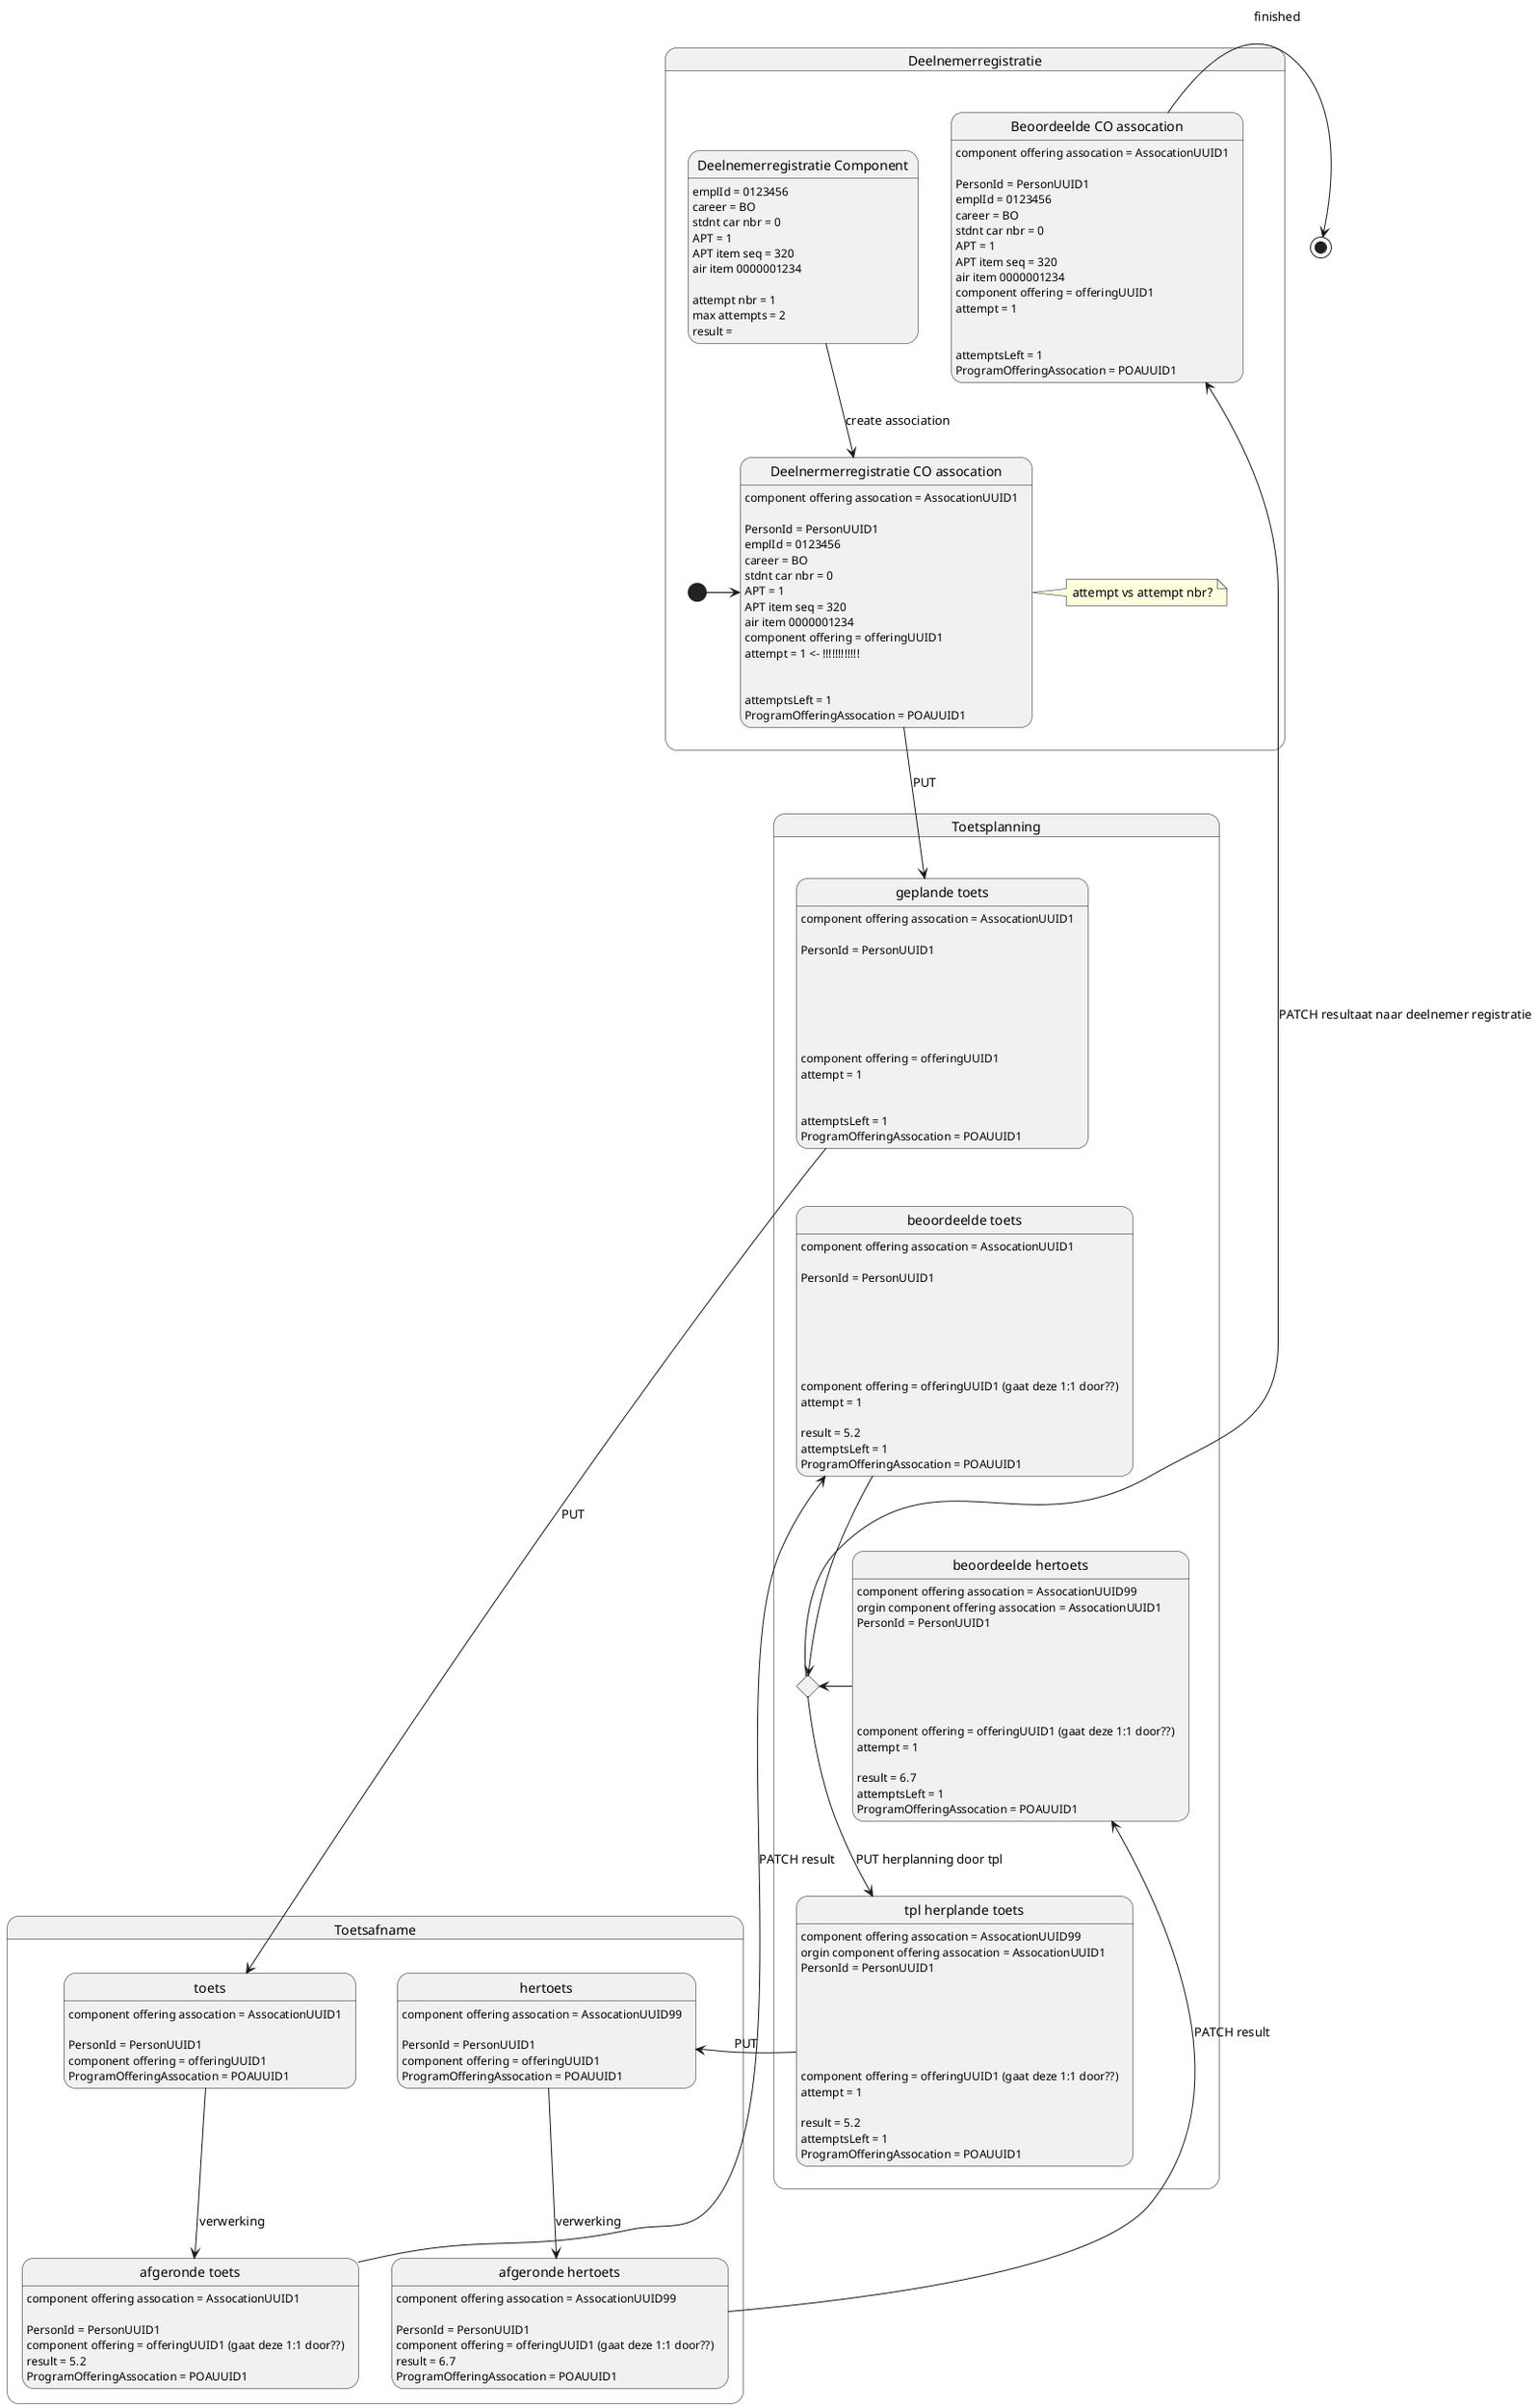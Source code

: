 @startuml


state Deelnemerregistratie {
state "Deelnemerregistratie Component" as csc
csc : emplId = 0123456
csc : career = BO
csc : stdnt car nbr = 0
csc : APT = 1
csc : APT item seq = 320
csc : air item 0000001234
csc :
csc : attempt nbr = 1
csc : max attempts = 2
csc : result =  



state "Deelnermerregistratie CO assocation" as coa
coa : component offering assocation = AssocationUUID1
coa : 
coa : PersonId = PersonUUID1
coa : emplId = 0123456
coa : career = BO
coa : stdnt car nbr = 0
coa : APT = 1
coa : APT item seq = 320
coa : air item 0000001234
coa : component offering = offeringUUID1
coa : attempt = 1 <- !!!!!!!!!!!!
coa : 
coa :   
coa : attemptsLeft = 1
coa : ProgramOfferingAssocation = POAUUID1

note right of coa : attempt vs attempt nbr?

state "Beoordeelde CO assocation" as boa
boa : component offering assocation = AssocationUUID1
boa :
boa : PersonId = PersonUUID1
boa : emplId = 0123456
boa : career = BO
boa : stdnt car nbr = 0
boa : APT = 1
boa : APT item seq = 320
boa : air item 0000001234
boa : component offering = offeringUUID1
boa : attempt = 1 
boa : 
boa :   
boa : attemptsLeft = 1
boa : ProgramOfferingAssocation = POAUUID1

[*] -> coa
csc --> coa : create association

}
 
state Toetsplanning {
state choice1 <<choice>>

state "geplande toets" as gt
gt : component offering assocation = AssocationUUID1
gt :
gt : PersonId = PersonUUID1
gt : 
gt : 
gt : 
gt : 
gt : 
gt : 
gt : component offering = offeringUUID1
gt : attempt = 1 
gt : 
gt :   
gt : attemptsLeft = 1
gt : ProgramOfferingAssocation = POAUUID1

gt -[hidden]-> bt
coa --> gt : PUT
bt --> choice1
choice1 --> tplht : PUT herplanning door tpl
choice1 -l-> boa : PATCH resultaat naar deelnemer registratie

state "beoordeelde toets" as bt
bt : component offering assocation = AssocationUUID1
bt :
bt : PersonId = PersonUUID1
bt : 
bt : 
bt : 
bt : 
bt : 
bt : 
bt : component offering = offeringUUID1 (gaat deze 1:1 door??)
bt : attempt = 1 
bt : 
bt : result = 5.2  
bt : attemptsLeft = 1
bt : ProgramOfferingAssocation = POAUUID1



state "tpl herplande toets" as tplht
tplht : component offering assocation = AssocationUUID99
tplht : orgin component offering assocation = AssocationUUID1
tplht : PersonId = PersonUUID1
tplht : 
tplht : 
tplht : 
tplht : 
tplht : 
tplht : 
tplht : component offering = offeringUUID1 (gaat deze 1:1 door??)
tplht : attempt = 1 
tplht : 
tplht : result = 5.2  
tplht : attemptsLeft = 1
tplht : ProgramOfferingAssocation = POAUUID1


state "beoordeelde hertoets" as bht
bht : component offering assocation = AssocationUUID99
bht : orgin component offering assocation = AssocationUUID1
bht : PersonId = PersonUUID1
bht : 
bht : 
bht : 
bht : 
bht : 
bht : 
bht : component offering = offeringUUID1 (gaat deze 1:1 door??)
bht : attempt = 1 
bht : 
bht : result = 6.7  
bht : attemptsLeft = 1
bht : ProgramOfferingAssocation = POAUUID1


}

state Toetsafname {
state toets
toets : component offering assocation = AssocationUUID1
toets : 
toets : PersonId = PersonUUID1
toets : component offering = offeringUUID1
toets : ProgramOfferingAssocation = POAUUID1

gt -r-> toets : PUT
toets -down-> at : verwerking

state "afgeronde toets" as at
at : component offering assocation = AssocationUUID1
at : 
at : PersonId = PersonUUID1
at : component offering = offeringUUID1 (gaat deze 1:1 door??)
at : result = 5.2  
at : ProgramOfferingAssocation = POAUUID1


state hertoets
hertoets : component offering assocation = AssocationUUID99
hertoets : 
hertoets : PersonId = PersonUUID1
hertoets : component offering = offeringUUID1
hertoets : ProgramOfferingAssocation = POAUUID1

hertoets -down-> aht : verwerking
tplht -r-> hertoets : PUT
state "afgeronde hertoets" as aht
aht : component offering assocation = AssocationUUID99
aht : 
aht : PersonId = PersonUUID1
aht : component offering = offeringUUID1 (gaat deze 1:1 door??)
aht : result = 6.7  
aht : ProgramOfferingAssocation = POAUUID1


}

at -left-> bt : PATCH result
aht -left-> bht : PATCH result
bht -> choice1
Deelnemerregistratie -[hidden]d-> Toetsplanning
boa -r-> [*] : finished

@enduml

